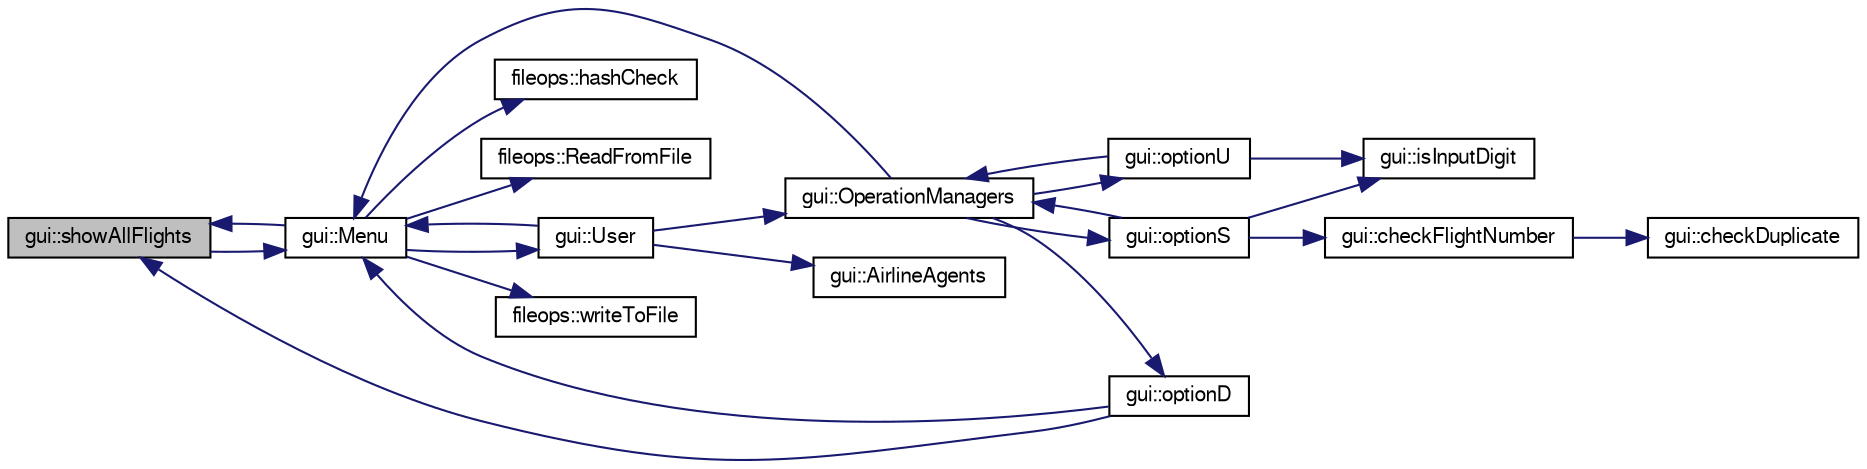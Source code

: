 digraph G
{
  edge [fontname="FreeSans",fontsize="10",labelfontname="FreeSans",labelfontsize="10"];
  node [fontname="FreeSans",fontsize="10",shape=record];
  rankdir=LR;
  Node1 [label="gui::showAllFlights",height=0.2,width=0.4,color="black", fillcolor="grey75", style="filled" fontcolor="black"];
  Node1 -> Node2 [color="midnightblue",fontsize="10",style="solid",fontname="FreeSans"];
  Node2 [label="gui::Menu",height=0.2,width=0.4,color="black", fillcolor="white", style="filled",URL="$classgui.html#a57cd3dc1eca1d8cb7aabb9fa75d79702",tooltip="the main menu. asks what the user would like to do."];
  Node2 -> Node3 [color="midnightblue",fontsize="10",style="solid",fontname="FreeSans"];
  Node3 [label="fileops::hashCheck",height=0.2,width=0.4,color="black", fillcolor="white", style="filled",URL="$classfileops.html#a978fbcad1782aae513c2690bd43985c3",tooltip="constructor"];
  Node2 -> Node4 [color="midnightblue",fontsize="10",style="solid",fontname="FreeSans"];
  Node4 [label="fileops::ReadFromFile",height=0.2,width=0.4,color="black", fillcolor="white", style="filled",URL="$classfileops.html#ae29d933450817ab66cd743382ce65226"];
  Node2 -> Node1 [color="midnightblue",fontsize="10",style="solid",fontname="FreeSans"];
  Node2 -> Node5 [color="midnightblue",fontsize="10",style="solid",fontname="FreeSans"];
  Node5 [label="gui::User",height=0.2,width=0.4,color="black", fillcolor="white", style="filled",URL="$classgui.html#a3c2584790da727b2c2fabc178c449ea3",tooltip="asks what kind of user are you."];
  Node5 -> Node6 [color="midnightblue",fontsize="10",style="solid",fontname="FreeSans"];
  Node6 [label="gui::AirlineAgents",height=0.2,width=0.4,color="black", fillcolor="white", style="filled",URL="$classgui.html#ae39757d1c6bdbfa938dbe3226a36febb",tooltip="agent function. NOT IMPLEMENTED"];
  Node5 -> Node2 [color="midnightblue",fontsize="10",style="solid",fontname="FreeSans"];
  Node5 -> Node7 [color="midnightblue",fontsize="10",style="solid",fontname="FreeSans"];
  Node7 [label="gui::OperationManagers",height=0.2,width=0.4,color="black", fillcolor="white", style="filled",URL="$classgui.html#afe37700bacd80503661c4f45b55019bd",tooltip="this asks the manager what he wants to do."];
  Node7 -> Node2 [color="midnightblue",fontsize="10",style="solid",fontname="FreeSans"];
  Node7 -> Node8 [color="midnightblue",fontsize="10",style="solid",fontname="FreeSans"];
  Node8 [label="gui::optionD",height=0.2,width=0.4,color="black", fillcolor="white", style="filled",URL="$classgui.html#a0534e0904bd2e2e3694e3da5396d1339",tooltip="shows the master list of flights/schedules. Was original a different function."];
  Node8 -> Node2 [color="midnightblue",fontsize="10",style="solid",fontname="FreeSans"];
  Node8 -> Node1 [color="midnightblue",fontsize="10",style="solid",fontname="FreeSans"];
  Node7 -> Node9 [color="midnightblue",fontsize="10",style="solid",fontname="FreeSans"];
  Node9 [label="gui::optionS",height=0.2,width=0.4,color="black", fillcolor="white", style="filled",URL="$classgui.html#afa7a5fc9b6f835a69a0c8433711fad57",tooltip="function to create flight/schedule"];
  Node9 -> Node10 [color="midnightblue",fontsize="10",style="solid",fontname="FreeSans"];
  Node10 [label="gui::checkFlightNumber",height=0.2,width=0.4,color="black", fillcolor="white", style="filled",URL="$classgui.html#a68a8c8fdbcf6ca93ea3d1233443b185c"];
  Node10 -> Node11 [color="midnightblue",fontsize="10",style="solid",fontname="FreeSans"];
  Node11 [label="gui::checkDuplicate",height=0.2,width=0.4,color="black", fillcolor="white", style="filled",URL="$classgui.html#a56286e7605a615ea09443ea66f3eca58",tooltip="constructor"];
  Node9 -> Node12 [color="midnightblue",fontsize="10",style="solid",fontname="FreeSans"];
  Node12 [label="gui::isInputDigit",height=0.2,width=0.4,color="black", fillcolor="white", style="filled",URL="$classgui.html#a57cb6f9802b7fa6a73fb43e71c4e84af"];
  Node9 -> Node7 [color="midnightblue",fontsize="10",style="solid",fontname="FreeSans"];
  Node7 -> Node13 [color="midnightblue",fontsize="10",style="solid",fontname="FreeSans"];
  Node13 [label="gui::optionU",height=0.2,width=0.4,color="black", fillcolor="white", style="filled",URL="$classgui.html#ad6587b34a7c6f8c087af1665f5dd7b71",tooltip="!needs to be error checked"];
  Node13 -> Node12 [color="midnightblue",fontsize="10",style="solid",fontname="FreeSans"];
  Node13 -> Node7 [color="midnightblue",fontsize="10",style="solid",fontname="FreeSans"];
  Node2 -> Node14 [color="midnightblue",fontsize="10",style="solid",fontname="FreeSans"];
  Node14 [label="fileops::writeToFile",height=0.2,width=0.4,color="black", fillcolor="white", style="filled",URL="$classfileops.html#a19786cd653a381ba6b185cfbab4efb0a"];
}
